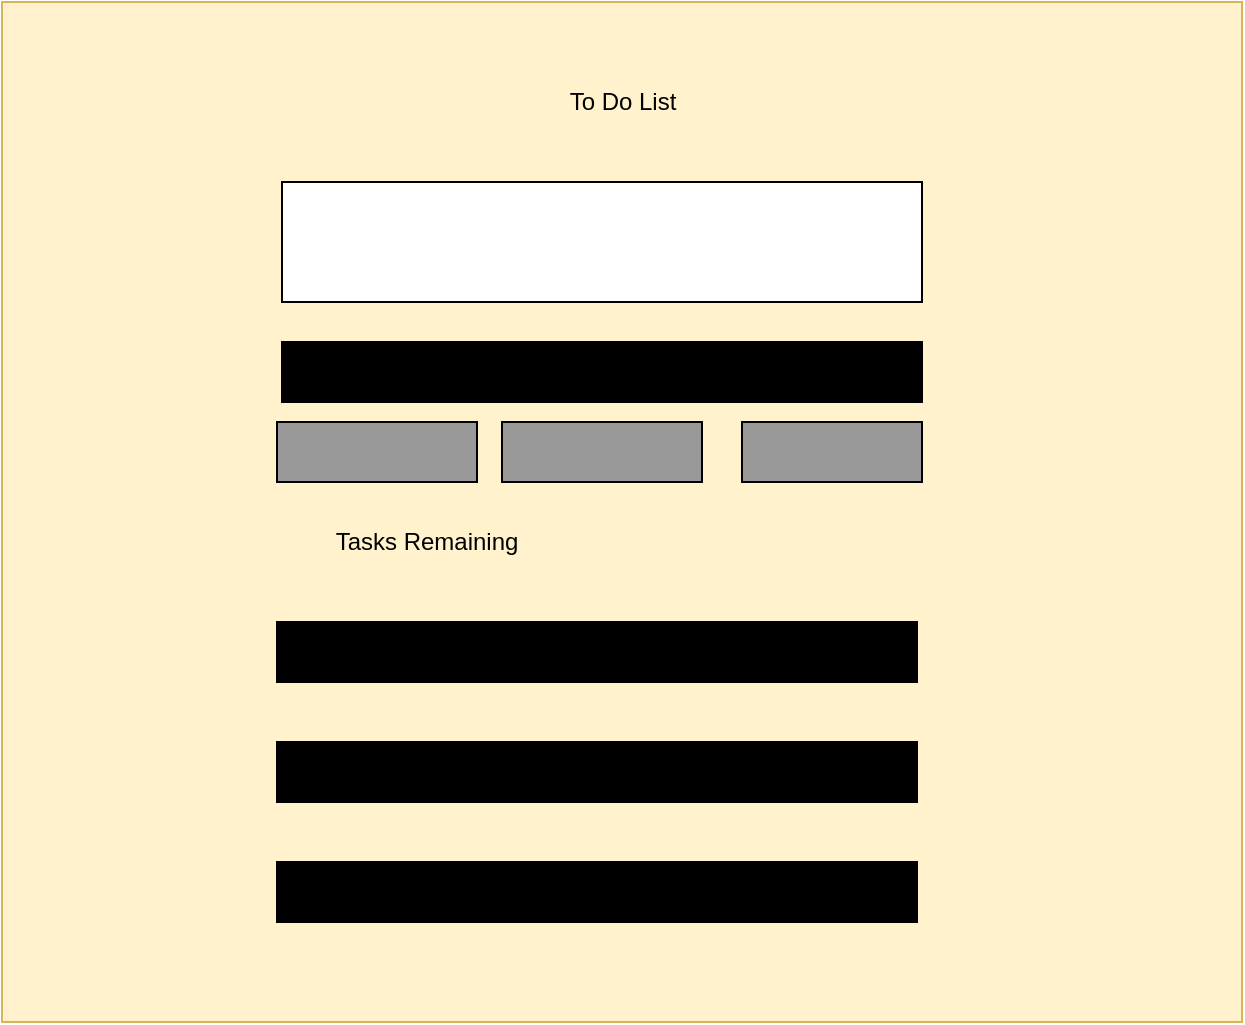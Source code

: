 <mxfile version="14.0.0" type="device"><diagram id="lTULho5n0Hs106WhkzYq" name="Page-1"><mxGraphModel dx="888" dy="542" grid="1" gridSize="10" guides="1" tooltips="1" connect="1" arrows="1" fold="1" page="1" pageScale="1" pageWidth="850" pageHeight="1100" math="0" shadow="0"><root><mxCell id="0"/><mxCell id="1" parent="0"/><mxCell id="fIPKeLLeJppNkzfWotUO-1" value="" style="rounded=0;whiteSpace=wrap;html=1;fillColor=#fff2cc;strokeColor=#d6b656;" vertex="1" parent="1"><mxGeometry x="140" y="30" width="620" height="510" as="geometry"/></mxCell><mxCell id="fIPKeLLeJppNkzfWotUO-2" value="To Do List" style="text;html=1;strokeColor=none;fillColor=none;align=center;verticalAlign=middle;whiteSpace=wrap;rounded=0;strokeWidth=50;" vertex="1" parent="1"><mxGeometry x="397.5" y="70" width="105" height="20" as="geometry"/></mxCell><mxCell id="fIPKeLLeJppNkzfWotUO-3" value="" style="rounded=0;whiteSpace=wrap;html=1;" vertex="1" parent="1"><mxGeometry x="280" y="120" width="320" height="60" as="geometry"/></mxCell><mxCell id="fIPKeLLeJppNkzfWotUO-8" value="" style="rounded=0;whiteSpace=wrap;html=1;fillColor=#000000;" vertex="1" parent="1"><mxGeometry x="280" y="200" width="320" height="30" as="geometry"/></mxCell><mxCell id="fIPKeLLeJppNkzfWotUO-9" value="" style="rounded=0;whiteSpace=wrap;html=1;fillColor=#000000;" vertex="1" parent="1"><mxGeometry x="277.5" y="340" width="320" height="30" as="geometry"/></mxCell><mxCell id="fIPKeLLeJppNkzfWotUO-10" value="" style="rounded=0;whiteSpace=wrap;html=1;fillColor=#000000;" vertex="1" parent="1"><mxGeometry x="277.5" y="400" width="320" height="30" as="geometry"/></mxCell><mxCell id="fIPKeLLeJppNkzfWotUO-11" value="" style="rounded=0;whiteSpace=wrap;html=1;fillColor=#000000;" vertex="1" parent="1"><mxGeometry x="277.5" y="460" width="320" height="30" as="geometry"/></mxCell><mxCell id="fIPKeLLeJppNkzfWotUO-12" value="" style="rounded=0;whiteSpace=wrap;html=1;fillColor=#999999;" vertex="1" parent="1"><mxGeometry x="277.5" y="240" width="100" height="30" as="geometry"/></mxCell><mxCell id="fIPKeLLeJppNkzfWotUO-13" value="" style="rounded=0;whiteSpace=wrap;html=1;fillColor=#999999;" vertex="1" parent="1"><mxGeometry x="390" y="240" width="100" height="30" as="geometry"/></mxCell><mxCell id="fIPKeLLeJppNkzfWotUO-14" value="" style="rounded=0;whiteSpace=wrap;html=1;fillColor=#999999;" vertex="1" parent="1"><mxGeometry x="510" y="240" width="90" height="30" as="geometry"/></mxCell><mxCell id="fIPKeLLeJppNkzfWotUO-16" value="Tasks Remaining" style="text;html=1;strokeColor=none;fillColor=none;align=center;verticalAlign=middle;whiteSpace=wrap;rounded=0;strokeWidth=50;" vertex="1" parent="1"><mxGeometry x="300" y="290" width="105" height="20" as="geometry"/></mxCell></root></mxGraphModel></diagram></mxfile>